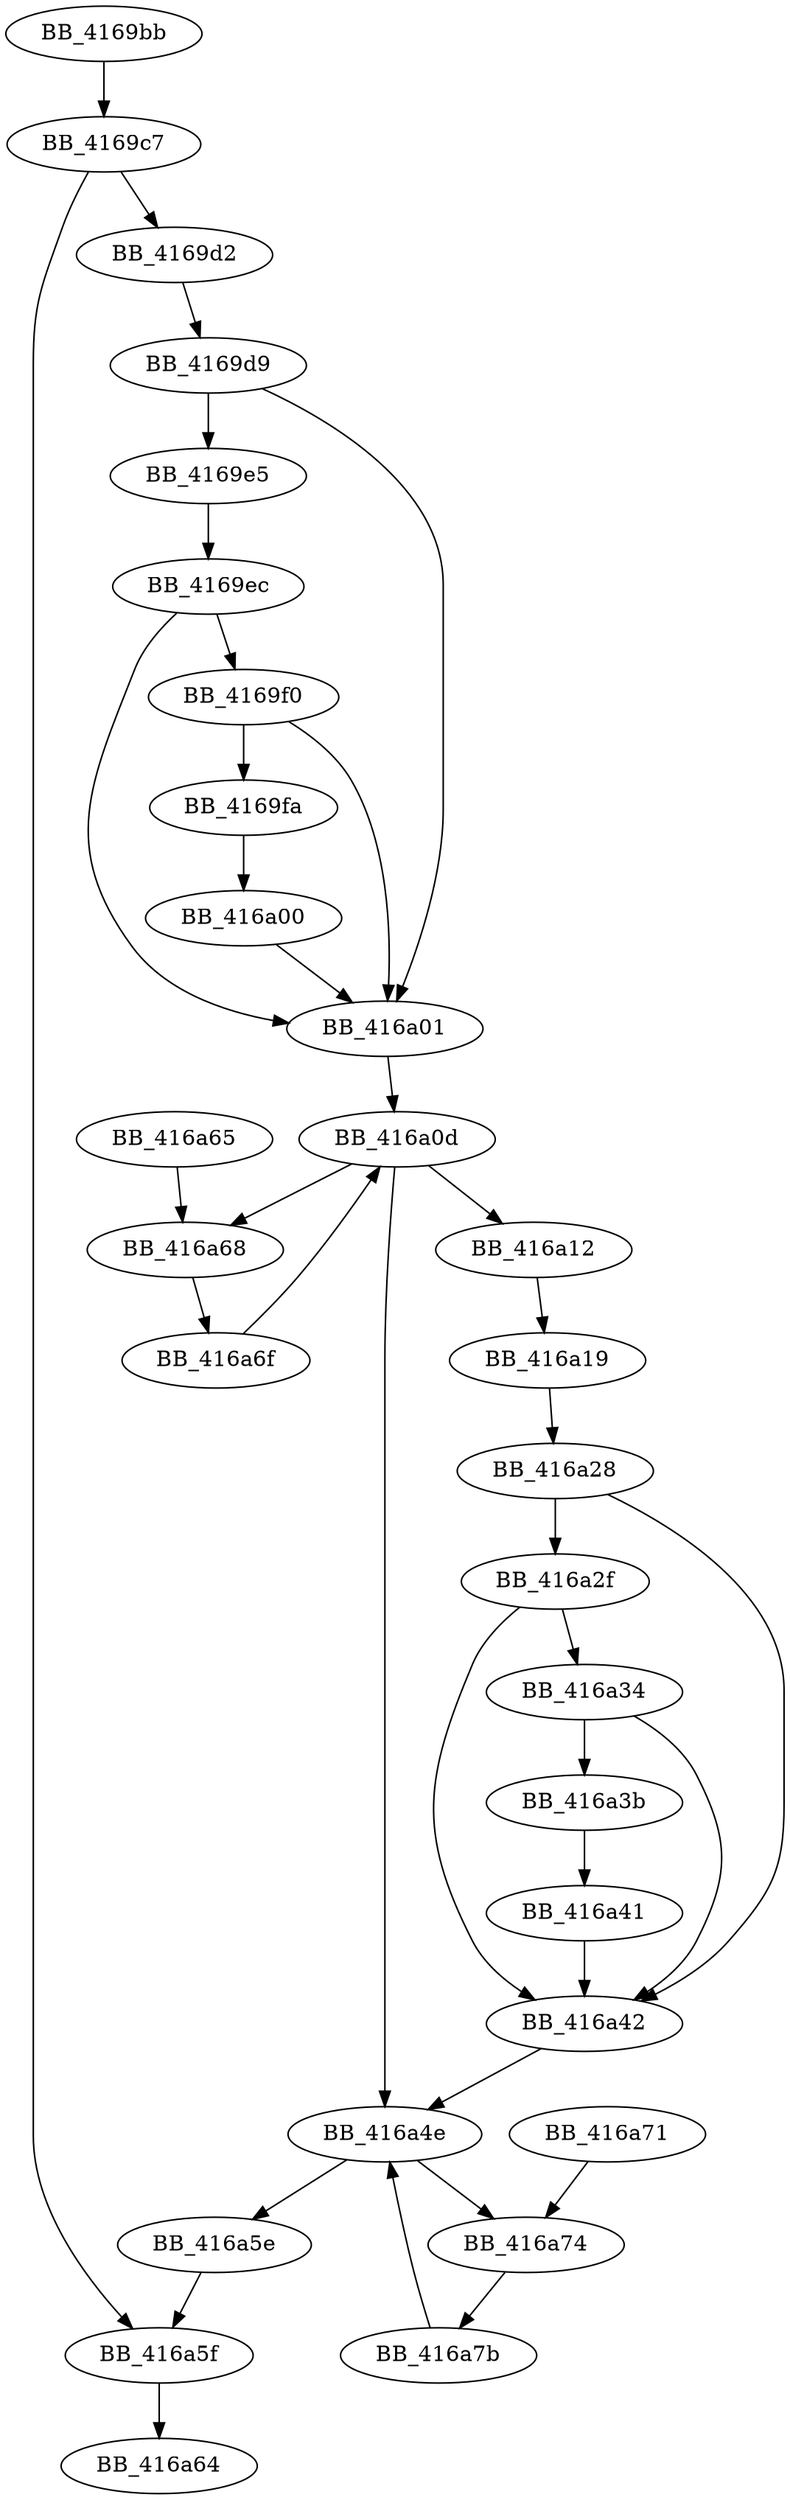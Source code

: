 DiGraph __free_locale{
BB_4169bb->BB_4169c7
BB_4169c7->BB_4169d2
BB_4169c7->BB_416a5f
BB_4169d2->BB_4169d9
BB_4169d9->BB_4169e5
BB_4169d9->BB_416a01
BB_4169e5->BB_4169ec
BB_4169ec->BB_4169f0
BB_4169ec->BB_416a01
BB_4169f0->BB_4169fa
BB_4169f0->BB_416a01
BB_4169fa->BB_416a00
BB_416a00->BB_416a01
BB_416a01->BB_416a0d
BB_416a0d->BB_416a12
BB_416a0d->BB_416a4e
BB_416a0d->BB_416a68
BB_416a12->BB_416a19
BB_416a19->BB_416a28
BB_416a28->BB_416a2f
BB_416a28->BB_416a42
BB_416a2f->BB_416a34
BB_416a2f->BB_416a42
BB_416a34->BB_416a3b
BB_416a34->BB_416a42
BB_416a3b->BB_416a41
BB_416a41->BB_416a42
BB_416a42->BB_416a4e
BB_416a4e->BB_416a5e
BB_416a4e->BB_416a74
BB_416a5e->BB_416a5f
BB_416a5f->BB_416a64
BB_416a65->BB_416a68
BB_416a68->BB_416a6f
BB_416a6f->BB_416a0d
BB_416a71->BB_416a74
BB_416a74->BB_416a7b
BB_416a7b->BB_416a4e
}
